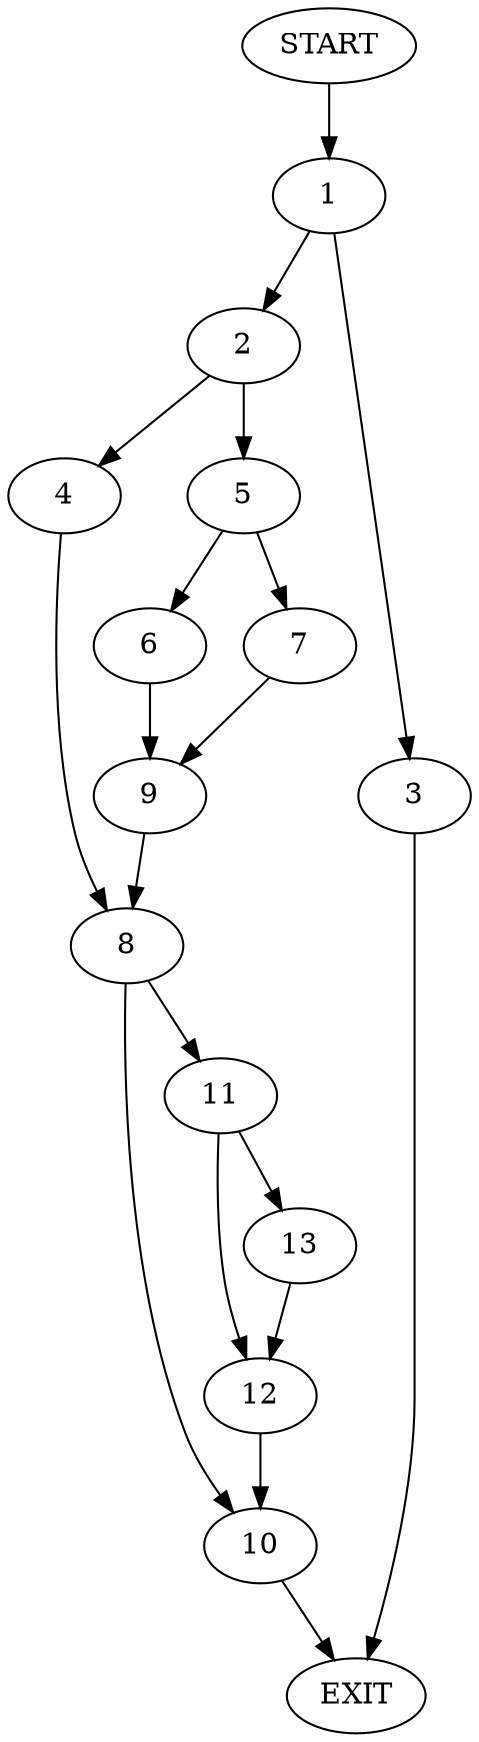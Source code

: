 digraph {
0 [label="START"]
14 [label="EXIT"]
0 -> 1
1 -> 2
1 -> 3
2 -> 4
2 -> 5
3 -> 14
5 -> 6
5 -> 7
4 -> 8
6 -> 9
7 -> 9
9 -> 8
8 -> 10
8 -> 11
11 -> 12
11 -> 13
10 -> 14
13 -> 12
12 -> 10
}
